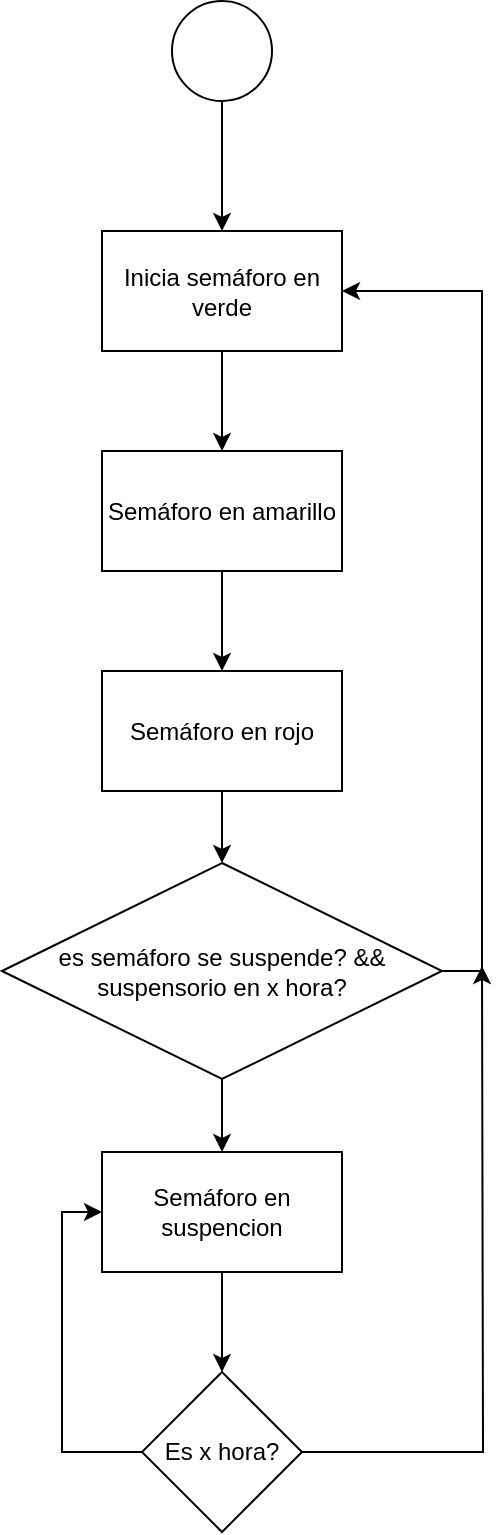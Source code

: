 <mxfile version="10.8.9" type="device"><diagram name="Page-1" id="74e2e168-ea6b-b213-b513-2b3c1d86103e"><mxGraphModel dx="1188" dy="653" grid="1" gridSize="10" guides="1" tooltips="1" connect="1" arrows="1" fold="1" page="1" pageScale="1" pageWidth="1100" pageHeight="850" background="#ffffff" math="0" shadow="0"><root><mxCell id="0"/><mxCell id="1" parent="0"/><mxCell id="Svjq9oGFjQowWBEz3nPq-16" style="edgeStyle=orthogonalEdgeStyle;rounded=0;orthogonalLoop=1;jettySize=auto;html=1;exitX=0.5;exitY=1;exitDx=0;exitDy=0;entryX=0.5;entryY=0;entryDx=0;entryDy=0;" edge="1" parent="1" source="Svjq9oGFjQowWBEz3nPq-1" target="Svjq9oGFjQowWBEz3nPq-2"><mxGeometry relative="1" as="geometry"/></mxCell><mxCell id="Svjq9oGFjQowWBEz3nPq-1" value="" style="ellipse;whiteSpace=wrap;html=1;aspect=fixed;" vertex="1" parent="1"><mxGeometry x="475" y="17.5" width="50" height="50" as="geometry"/></mxCell><mxCell id="Svjq9oGFjQowWBEz3nPq-15" style="edgeStyle=orthogonalEdgeStyle;rounded=0;orthogonalLoop=1;jettySize=auto;html=1;exitX=0.5;exitY=1;exitDx=0;exitDy=0;entryX=0.5;entryY=0;entryDx=0;entryDy=0;" edge="1" parent="1" source="Svjq9oGFjQowWBEz3nPq-2" target="Svjq9oGFjQowWBEz3nPq-3"><mxGeometry relative="1" as="geometry"/></mxCell><mxCell id="Svjq9oGFjQowWBEz3nPq-2" value="Inicia semáforo en verde" style="rounded=0;whiteSpace=wrap;html=1;" vertex="1" parent="1"><mxGeometry x="440" y="132.5" width="120" height="60" as="geometry"/></mxCell><mxCell id="Svjq9oGFjQowWBEz3nPq-14" style="edgeStyle=orthogonalEdgeStyle;rounded=0;orthogonalLoop=1;jettySize=auto;html=1;exitX=0.5;exitY=1;exitDx=0;exitDy=0;entryX=0.5;entryY=0;entryDx=0;entryDy=0;" edge="1" parent="1" source="Svjq9oGFjQowWBEz3nPq-3" target="Svjq9oGFjQowWBEz3nPq-5"><mxGeometry relative="1" as="geometry"/></mxCell><mxCell id="Svjq9oGFjQowWBEz3nPq-3" value="Semáforo en amarillo" style="rounded=0;whiteSpace=wrap;html=1;" vertex="1" parent="1"><mxGeometry x="440" y="242.5" width="120" height="60" as="geometry"/></mxCell><mxCell id="Svjq9oGFjQowWBEz3nPq-13" style="edgeStyle=orthogonalEdgeStyle;rounded=0;orthogonalLoop=1;jettySize=auto;html=1;exitX=0.5;exitY=1;exitDx=0;exitDy=0;entryX=0.5;entryY=0;entryDx=0;entryDy=0;" edge="1" parent="1" source="Svjq9oGFjQowWBEz3nPq-5" target="Svjq9oGFjQowWBEz3nPq-6"><mxGeometry relative="1" as="geometry"/></mxCell><mxCell id="Svjq9oGFjQowWBEz3nPq-5" value="Semáforo en rojo" style="rounded=0;whiteSpace=wrap;html=1;" vertex="1" parent="1"><mxGeometry x="440" y="352.5" width="120" height="60" as="geometry"/></mxCell><mxCell id="Svjq9oGFjQowWBEz3nPq-12" style="edgeStyle=orthogonalEdgeStyle;rounded=0;orthogonalLoop=1;jettySize=auto;html=1;exitX=0.5;exitY=1;exitDx=0;exitDy=0;" edge="1" parent="1" source="Svjq9oGFjQowWBEz3nPq-6" target="Svjq9oGFjQowWBEz3nPq-7"><mxGeometry relative="1" as="geometry"/></mxCell><mxCell id="Svjq9oGFjQowWBEz3nPq-17" style="edgeStyle=orthogonalEdgeStyle;rounded=0;orthogonalLoop=1;jettySize=auto;html=1;exitX=1;exitY=0.5;exitDx=0;exitDy=0;entryX=1;entryY=0.5;entryDx=0;entryDy=0;" edge="1" parent="1" source="Svjq9oGFjQowWBEz3nPq-6" target="Svjq9oGFjQowWBEz3nPq-2"><mxGeometry relative="1" as="geometry"/></mxCell><mxCell id="Svjq9oGFjQowWBEz3nPq-6" value="es semáforo se suspende? &amp;amp;&amp;amp; suspensorio en x hora?" style="rhombus;whiteSpace=wrap;html=1;" vertex="1" parent="1"><mxGeometry x="390" y="448.5" width="220" height="108" as="geometry"/></mxCell><mxCell id="Svjq9oGFjQowWBEz3nPq-11" value="" style="edgeStyle=orthogonalEdgeStyle;rounded=0;orthogonalLoop=1;jettySize=auto;html=1;" edge="1" parent="1" source="Svjq9oGFjQowWBEz3nPq-7" target="Svjq9oGFjQowWBEz3nPq-8"><mxGeometry relative="1" as="geometry"/></mxCell><mxCell id="Svjq9oGFjQowWBEz3nPq-7" value="Semáforo en suspencion" style="rounded=0;whiteSpace=wrap;html=1;" vertex="1" parent="1"><mxGeometry x="440" y="593" width="120" height="60" as="geometry"/></mxCell><mxCell id="Svjq9oGFjQowWBEz3nPq-18" style="edgeStyle=orthogonalEdgeStyle;rounded=0;orthogonalLoop=1;jettySize=auto;html=1;exitX=1;exitY=0.5;exitDx=0;exitDy=0;" edge="1" parent="1" source="Svjq9oGFjQowWBEz3nPq-8"><mxGeometry relative="1" as="geometry"><mxPoint x="630" y="500" as="targetPoint"/></mxGeometry></mxCell><mxCell id="Svjq9oGFjQowWBEz3nPq-19" style="edgeStyle=orthogonalEdgeStyle;rounded=0;orthogonalLoop=1;jettySize=auto;html=1;exitX=0;exitY=0.5;exitDx=0;exitDy=0;entryX=0;entryY=0.5;entryDx=0;entryDy=0;" edge="1" parent="1" source="Svjq9oGFjQowWBEz3nPq-8" target="Svjq9oGFjQowWBEz3nPq-7"><mxGeometry relative="1" as="geometry"/></mxCell><mxCell id="Svjq9oGFjQowWBEz3nPq-8" value="Es x hora?" style="rhombus;whiteSpace=wrap;html=1;" vertex="1" parent="1"><mxGeometry x="460" y="703" width="80" height="80" as="geometry"/></mxCell></root></mxGraphModel></diagram></mxfile>